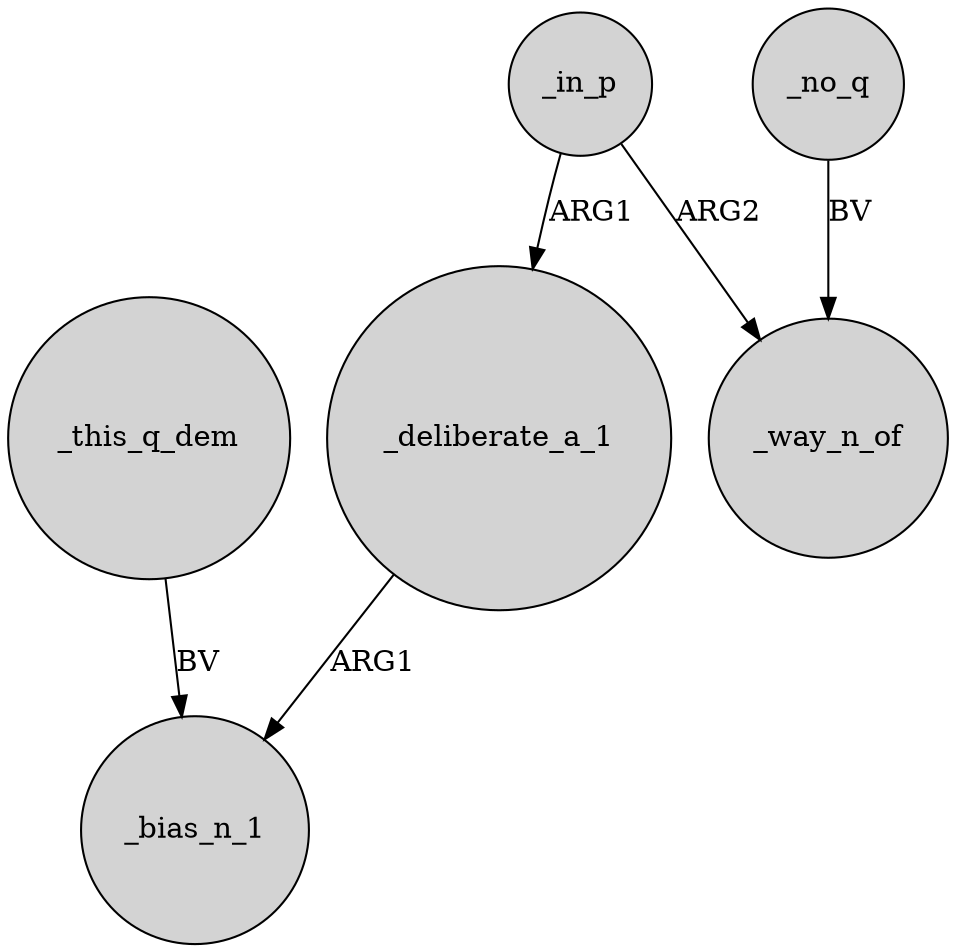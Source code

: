 digraph {
	node [shape=circle style=filled]
	_deliberate_a_1 -> _bias_n_1 [label=ARG1]
	_no_q -> _way_n_of [label=BV]
	_in_p -> _way_n_of [label=ARG2]
	_this_q_dem -> _bias_n_1 [label=BV]
	_in_p -> _deliberate_a_1 [label=ARG1]
}

